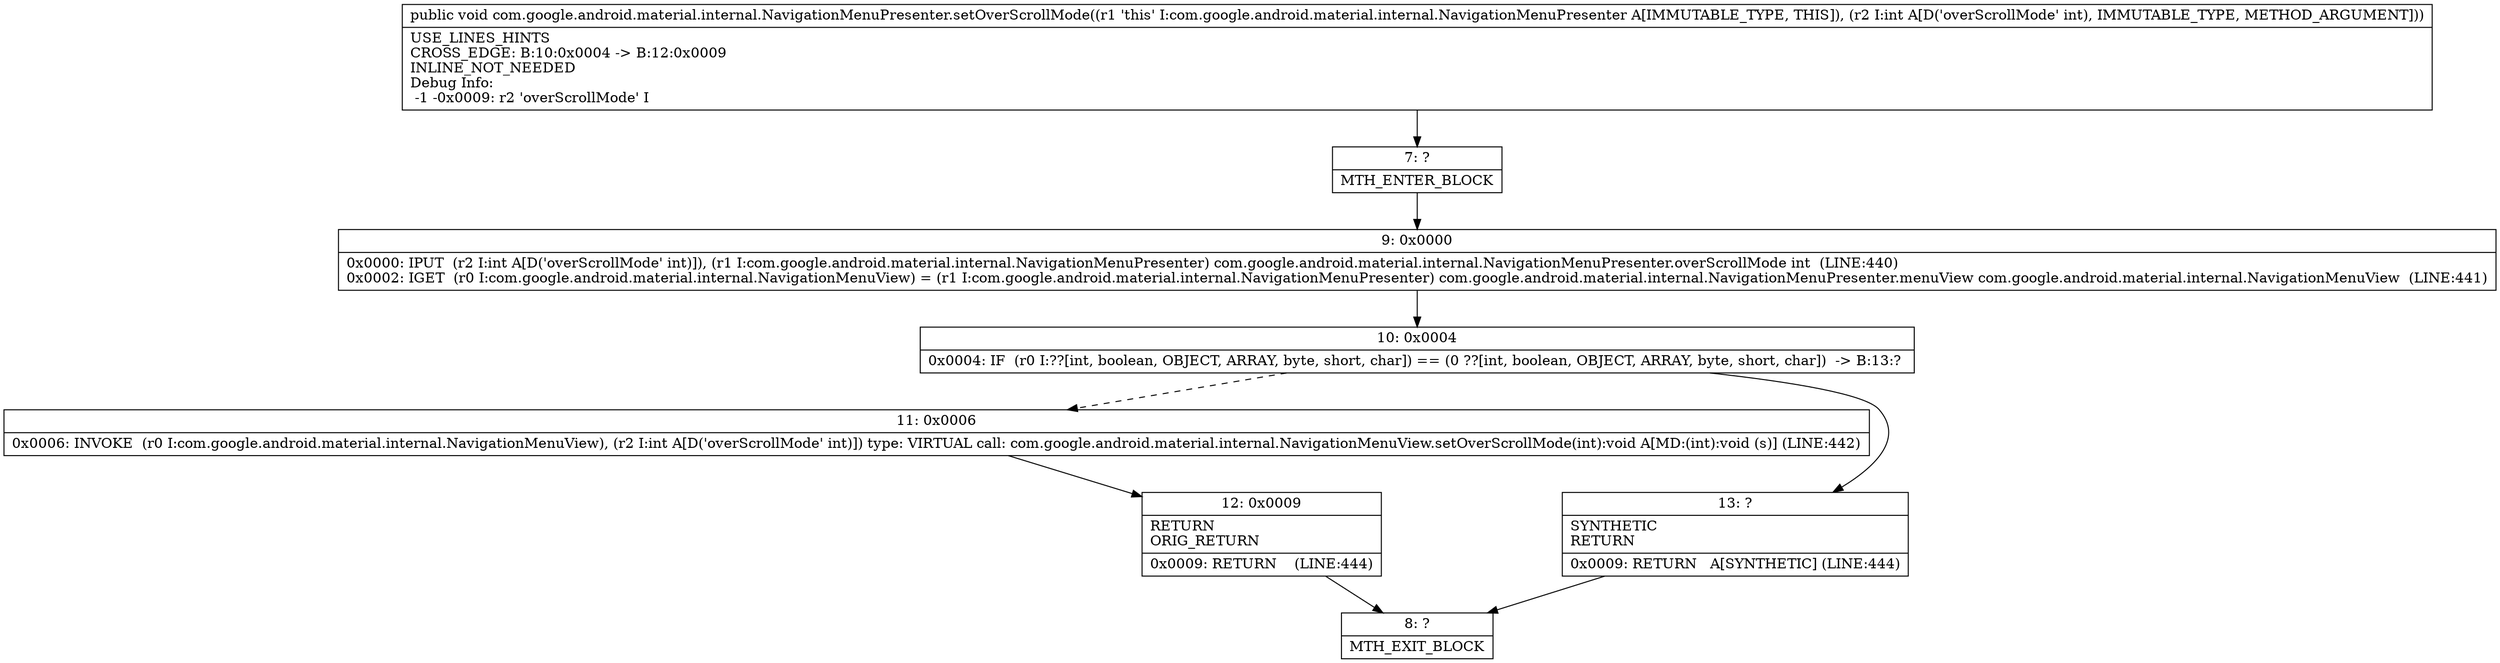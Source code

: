digraph "CFG forcom.google.android.material.internal.NavigationMenuPresenter.setOverScrollMode(I)V" {
Node_7 [shape=record,label="{7\:\ ?|MTH_ENTER_BLOCK\l}"];
Node_9 [shape=record,label="{9\:\ 0x0000|0x0000: IPUT  (r2 I:int A[D('overScrollMode' int)]), (r1 I:com.google.android.material.internal.NavigationMenuPresenter) com.google.android.material.internal.NavigationMenuPresenter.overScrollMode int  (LINE:440)\l0x0002: IGET  (r0 I:com.google.android.material.internal.NavigationMenuView) = (r1 I:com.google.android.material.internal.NavigationMenuPresenter) com.google.android.material.internal.NavigationMenuPresenter.menuView com.google.android.material.internal.NavigationMenuView  (LINE:441)\l}"];
Node_10 [shape=record,label="{10\:\ 0x0004|0x0004: IF  (r0 I:??[int, boolean, OBJECT, ARRAY, byte, short, char]) == (0 ??[int, boolean, OBJECT, ARRAY, byte, short, char])  \-\> B:13:? \l}"];
Node_11 [shape=record,label="{11\:\ 0x0006|0x0006: INVOKE  (r0 I:com.google.android.material.internal.NavigationMenuView), (r2 I:int A[D('overScrollMode' int)]) type: VIRTUAL call: com.google.android.material.internal.NavigationMenuView.setOverScrollMode(int):void A[MD:(int):void (s)] (LINE:442)\l}"];
Node_12 [shape=record,label="{12\:\ 0x0009|RETURN\lORIG_RETURN\l|0x0009: RETURN    (LINE:444)\l}"];
Node_8 [shape=record,label="{8\:\ ?|MTH_EXIT_BLOCK\l}"];
Node_13 [shape=record,label="{13\:\ ?|SYNTHETIC\lRETURN\l|0x0009: RETURN   A[SYNTHETIC] (LINE:444)\l}"];
MethodNode[shape=record,label="{public void com.google.android.material.internal.NavigationMenuPresenter.setOverScrollMode((r1 'this' I:com.google.android.material.internal.NavigationMenuPresenter A[IMMUTABLE_TYPE, THIS]), (r2 I:int A[D('overScrollMode' int), IMMUTABLE_TYPE, METHOD_ARGUMENT]))  | USE_LINES_HINTS\lCROSS_EDGE: B:10:0x0004 \-\> B:12:0x0009\lINLINE_NOT_NEEDED\lDebug Info:\l  \-1 \-0x0009: r2 'overScrollMode' I\l}"];
MethodNode -> Node_7;Node_7 -> Node_9;
Node_9 -> Node_10;
Node_10 -> Node_11[style=dashed];
Node_10 -> Node_13;
Node_11 -> Node_12;
Node_12 -> Node_8;
Node_13 -> Node_8;
}

